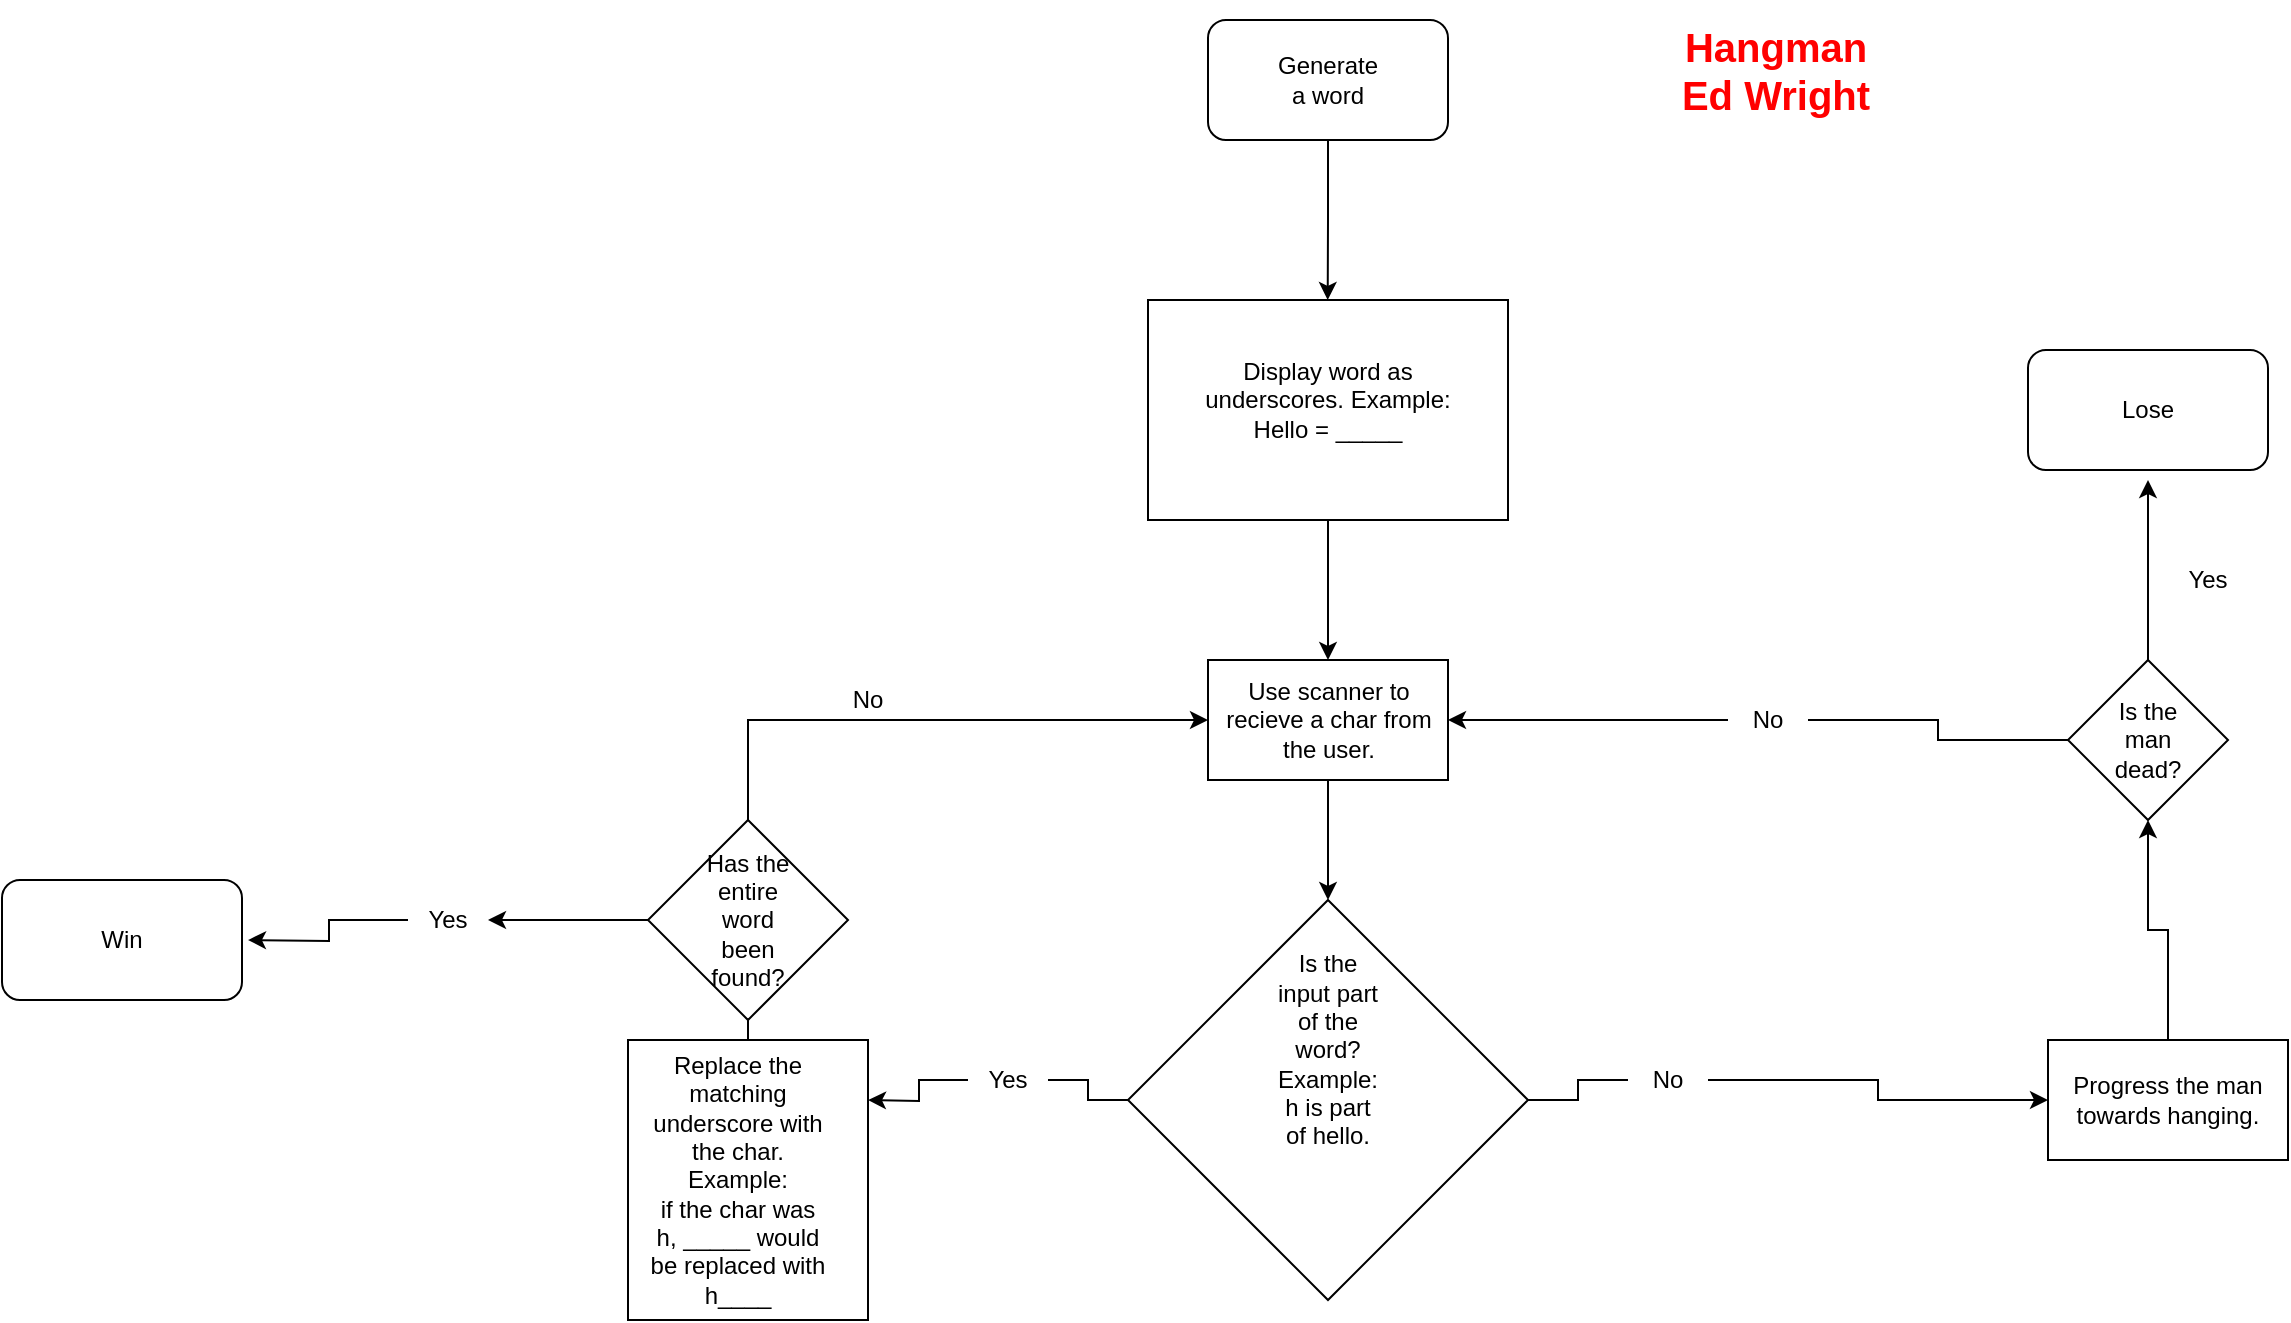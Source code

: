 <mxfile version="15.2.5" type="github">
  <diagram id="C5RBs43oDa-KdzZeNtuy" name="Page-1">
    <mxGraphModel dx="1973" dy="1796" grid="1" gridSize="10" guides="1" tooltips="1" connect="1" arrows="1" fold="1" page="1" pageScale="1" pageWidth="827" pageHeight="1169" math="0" shadow="0">
      <root>
        <mxCell id="WIyWlLk6GJQsqaUBKTNV-0" />
        <mxCell id="WIyWlLk6GJQsqaUBKTNV-1" parent="WIyWlLk6GJQsqaUBKTNV-0" />
        <mxCell id="eb2SrduynrjElSOLybBa-2" value="&lt;b&gt;&lt;font color=&quot;#ff0000&quot;&gt;Hangman&lt;br&gt;Ed Wright&lt;/font&gt;&lt;/b&gt;" style="text;html=1;strokeColor=none;fillColor=none;align=center;verticalAlign=middle;whiteSpace=wrap;rounded=0;strokeWidth=4;fontSize=20;" vertex="1" parent="WIyWlLk6GJQsqaUBKTNV-1">
          <mxGeometry x="414" y="-720" width="120" height="70" as="geometry" />
        </mxCell>
        <mxCell id="eb2SrduynrjElSOLybBa-27" style="edgeStyle=orthogonalEdgeStyle;rounded=0;orthogonalLoop=1;jettySize=auto;html=1;exitX=0.5;exitY=1;exitDx=0;exitDy=0;fontSize=12;" edge="1" parent="WIyWlLk6GJQsqaUBKTNV-1" source="eb2SrduynrjElSOLybBa-25">
          <mxGeometry relative="1" as="geometry">
            <mxPoint x="249.857" y="-570" as="targetPoint" />
          </mxGeometry>
        </mxCell>
        <mxCell id="eb2SrduynrjElSOLybBa-25" value="" style="rounded=1;whiteSpace=wrap;html=1;fontSize=12;strokeWidth=1;" vertex="1" parent="WIyWlLk6GJQsqaUBKTNV-1">
          <mxGeometry x="190" y="-710" width="120" height="60" as="geometry" />
        </mxCell>
        <mxCell id="eb2SrduynrjElSOLybBa-26" value="Generate a word" style="text;html=1;strokeColor=none;fillColor=none;align=center;verticalAlign=middle;whiteSpace=wrap;rounded=0;fontSize=12;" vertex="1" parent="WIyWlLk6GJQsqaUBKTNV-1">
          <mxGeometry x="230" y="-690" width="40" height="20" as="geometry" />
        </mxCell>
        <mxCell id="eb2SrduynrjElSOLybBa-35" style="edgeStyle=orthogonalEdgeStyle;rounded=0;orthogonalLoop=1;jettySize=auto;html=1;fontSize=12;" edge="1" parent="WIyWlLk6GJQsqaUBKTNV-1" source="eb2SrduynrjElSOLybBa-31">
          <mxGeometry relative="1" as="geometry">
            <mxPoint x="250" y="-390" as="targetPoint" />
          </mxGeometry>
        </mxCell>
        <mxCell id="eb2SrduynrjElSOLybBa-31" value="" style="rounded=0;whiteSpace=wrap;html=1;fontSize=12;strokeWidth=1;" vertex="1" parent="WIyWlLk6GJQsqaUBKTNV-1">
          <mxGeometry x="160" y="-570" width="180" height="110" as="geometry" />
        </mxCell>
        <mxCell id="eb2SrduynrjElSOLybBa-32" value="Display word as underscores. Example:&lt;br&gt;Hello = _____" style="text;html=1;strokeColor=none;fillColor=none;align=center;verticalAlign=middle;whiteSpace=wrap;rounded=0;fontSize=12;" vertex="1" parent="WIyWlLk6GJQsqaUBKTNV-1">
          <mxGeometry x="175" y="-550" width="150" height="60" as="geometry" />
        </mxCell>
        <mxCell id="eb2SrduynrjElSOLybBa-36" value="" style="rounded=0;whiteSpace=wrap;html=1;fontSize=12;strokeWidth=1;" vertex="1" parent="WIyWlLk6GJQsqaUBKTNV-1">
          <mxGeometry x="190" y="-390" width="120" height="60" as="geometry" />
        </mxCell>
        <mxCell id="eb2SrduynrjElSOLybBa-40" value="" style="edgeStyle=orthogonalEdgeStyle;rounded=0;orthogonalLoop=1;jettySize=auto;html=1;fontSize=12;" edge="1" parent="WIyWlLk6GJQsqaUBKTNV-1" source="eb2SrduynrjElSOLybBa-38" target="eb2SrduynrjElSOLybBa-39">
          <mxGeometry relative="1" as="geometry" />
        </mxCell>
        <mxCell id="eb2SrduynrjElSOLybBa-38" value="Use scanner to recieve a char from the user." style="text;html=1;strokeColor=none;fillColor=none;align=center;verticalAlign=middle;whiteSpace=wrap;rounded=0;fontSize=12;" vertex="1" parent="WIyWlLk6GJQsqaUBKTNV-1">
          <mxGeometry x="192.5" y="-390" width="115" height="60" as="geometry" />
        </mxCell>
        <mxCell id="eb2SrduynrjElSOLybBa-43" style="edgeStyle=orthogonalEdgeStyle;rounded=0;orthogonalLoop=1;jettySize=auto;html=1;fontSize=12;startArrow=none;entryX=0;entryY=0.5;entryDx=0;entryDy=0;" edge="1" parent="WIyWlLk6GJQsqaUBKTNV-1" source="eb2SrduynrjElSOLybBa-48" target="eb2SrduynrjElSOLybBa-50">
          <mxGeometry relative="1" as="geometry">
            <mxPoint x="500.0" y="-170.0" as="targetPoint" />
          </mxGeometry>
        </mxCell>
        <mxCell id="eb2SrduynrjElSOLybBa-44" style="edgeStyle=orthogonalEdgeStyle;rounded=0;orthogonalLoop=1;jettySize=auto;html=1;fontSize=12;startArrow=none;" edge="1" parent="WIyWlLk6GJQsqaUBKTNV-1" source="eb2SrduynrjElSOLybBa-46">
          <mxGeometry relative="1" as="geometry">
            <mxPoint x="20" y="-170.0" as="targetPoint" />
          </mxGeometry>
        </mxCell>
        <mxCell id="eb2SrduynrjElSOLybBa-39" value="" style="rhombus;whiteSpace=wrap;html=1;fontSize=12;strokeWidth=1;" vertex="1" parent="WIyWlLk6GJQsqaUBKTNV-1">
          <mxGeometry x="150" y="-270" width="200" height="200" as="geometry" />
        </mxCell>
        <mxCell id="eb2SrduynrjElSOLybBa-42" value="Is the input part of the word? Example: h is part of hello." style="text;html=1;strokeColor=none;fillColor=none;align=center;verticalAlign=middle;whiteSpace=wrap;rounded=0;fontSize=12;" vertex="1" parent="WIyWlLk6GJQsqaUBKTNV-1">
          <mxGeometry x="225" y="-210" width="50" height="30" as="geometry" />
        </mxCell>
        <mxCell id="eb2SrduynrjElSOLybBa-46" value="Yes" style="text;html=1;strokeColor=none;fillColor=none;align=center;verticalAlign=middle;whiteSpace=wrap;rounded=0;fontSize=12;" vertex="1" parent="WIyWlLk6GJQsqaUBKTNV-1">
          <mxGeometry x="70" y="-190" width="40" height="20" as="geometry" />
        </mxCell>
        <mxCell id="eb2SrduynrjElSOLybBa-47" value="" style="edgeStyle=orthogonalEdgeStyle;rounded=0;orthogonalLoop=1;jettySize=auto;html=1;fontSize=12;endArrow=none;" edge="1" parent="WIyWlLk6GJQsqaUBKTNV-1" source="eb2SrduynrjElSOLybBa-39" target="eb2SrduynrjElSOLybBa-46">
          <mxGeometry relative="1" as="geometry">
            <mxPoint x="20" y="-170.0" as="targetPoint" />
            <mxPoint x="150" y="-170.0" as="sourcePoint" />
          </mxGeometry>
        </mxCell>
        <mxCell id="eb2SrduynrjElSOLybBa-48" value="No" style="text;html=1;strokeColor=none;fillColor=none;align=center;verticalAlign=middle;whiteSpace=wrap;rounded=0;fontSize=12;" vertex="1" parent="WIyWlLk6GJQsqaUBKTNV-1">
          <mxGeometry x="400" y="-190" width="40" height="20" as="geometry" />
        </mxCell>
        <mxCell id="eb2SrduynrjElSOLybBa-49" value="" style="edgeStyle=orthogonalEdgeStyle;rounded=0;orthogonalLoop=1;jettySize=auto;html=1;fontSize=12;endArrow=none;" edge="1" parent="WIyWlLk6GJQsqaUBKTNV-1" source="eb2SrduynrjElSOLybBa-39" target="eb2SrduynrjElSOLybBa-48">
          <mxGeometry relative="1" as="geometry">
            <mxPoint x="500.0" y="-170.0" as="targetPoint" />
            <mxPoint x="350.0" y="-170.0" as="sourcePoint" />
          </mxGeometry>
        </mxCell>
        <mxCell id="eb2SrduynrjElSOLybBa-61" style="edgeStyle=orthogonalEdgeStyle;rounded=0;orthogonalLoop=1;jettySize=auto;html=1;entryX=0.5;entryY=1;entryDx=0;entryDy=0;fontSize=12;" edge="1" parent="WIyWlLk6GJQsqaUBKTNV-1" source="eb2SrduynrjElSOLybBa-50" target="eb2SrduynrjElSOLybBa-58">
          <mxGeometry relative="1" as="geometry" />
        </mxCell>
        <mxCell id="eb2SrduynrjElSOLybBa-50" value="Progress the man towards hanging." style="rounded=0;whiteSpace=wrap;html=1;fontSize=12;strokeWidth=1;" vertex="1" parent="WIyWlLk6GJQsqaUBKTNV-1">
          <mxGeometry x="610" y="-200" width="120" height="60" as="geometry" />
        </mxCell>
        <mxCell id="eb2SrduynrjElSOLybBa-55" style="edgeStyle=orthogonalEdgeStyle;rounded=0;orthogonalLoop=1;jettySize=auto;html=1;fontSize=12;entryX=0;entryY=0.5;entryDx=0;entryDy=0;" edge="1" parent="WIyWlLk6GJQsqaUBKTNV-1" source="eb2SrduynrjElSOLybBa-52" target="eb2SrduynrjElSOLybBa-36">
          <mxGeometry relative="1" as="geometry">
            <mxPoint x="170" y="-350" as="targetPoint" />
            <Array as="points">
              <mxPoint x="-40" y="-360" />
            </Array>
          </mxGeometry>
        </mxCell>
        <mxCell id="eb2SrduynrjElSOLybBa-52" value="" style="rounded=0;whiteSpace=wrap;html=1;fontSize=12;strokeWidth=1;" vertex="1" parent="WIyWlLk6GJQsqaUBKTNV-1">
          <mxGeometry x="-100" y="-200" width="120" height="140" as="geometry" />
        </mxCell>
        <mxCell id="eb2SrduynrjElSOLybBa-53" value="Replace the matching underscore with the char. Example:&lt;br&gt;if the char was h, _____ would be replaced with h____" style="text;html=1;strokeColor=none;fillColor=none;align=center;verticalAlign=middle;whiteSpace=wrap;rounded=0;fontSize=12;" vertex="1" parent="WIyWlLk6GJQsqaUBKTNV-1">
          <mxGeometry x="-90" y="-140" width="90" height="20" as="geometry" />
        </mxCell>
        <mxCell id="eb2SrduynrjElSOLybBa-62" style="edgeStyle=orthogonalEdgeStyle;rounded=0;orthogonalLoop=1;jettySize=auto;html=1;entryX=1;entryY=0.5;entryDx=0;entryDy=0;fontSize=12;startArrow=none;" edge="1" parent="WIyWlLk6GJQsqaUBKTNV-1" source="eb2SrduynrjElSOLybBa-63" target="eb2SrduynrjElSOLybBa-36">
          <mxGeometry relative="1" as="geometry" />
        </mxCell>
        <mxCell id="eb2SrduynrjElSOLybBa-65" style="edgeStyle=orthogonalEdgeStyle;rounded=0;orthogonalLoop=1;jettySize=auto;html=1;fontSize=12;" edge="1" parent="WIyWlLk6GJQsqaUBKTNV-1" source="eb2SrduynrjElSOLybBa-58">
          <mxGeometry relative="1" as="geometry">
            <mxPoint x="660" y="-480" as="targetPoint" />
          </mxGeometry>
        </mxCell>
        <mxCell id="eb2SrduynrjElSOLybBa-58" value="" style="rhombus;whiteSpace=wrap;html=1;fontSize=12;strokeWidth=1;" vertex="1" parent="WIyWlLk6GJQsqaUBKTNV-1">
          <mxGeometry x="620" y="-390" width="80" height="80" as="geometry" />
        </mxCell>
        <mxCell id="eb2SrduynrjElSOLybBa-60" value="&lt;span style=&quot;font-style: normal&quot;&gt;Is the man dead?&lt;/span&gt;" style="text;html=1;strokeColor=none;fillColor=none;align=center;verticalAlign=middle;whiteSpace=wrap;rounded=0;fontSize=12;fontStyle=2" vertex="1" parent="WIyWlLk6GJQsqaUBKTNV-1">
          <mxGeometry x="640" y="-360" width="40" height="20" as="geometry" />
        </mxCell>
        <mxCell id="eb2SrduynrjElSOLybBa-63" value="No" style="text;html=1;strokeColor=none;fillColor=none;align=center;verticalAlign=middle;whiteSpace=wrap;rounded=0;fontSize=12;" vertex="1" parent="WIyWlLk6GJQsqaUBKTNV-1">
          <mxGeometry x="450" y="-370" width="40" height="20" as="geometry" />
        </mxCell>
        <mxCell id="eb2SrduynrjElSOLybBa-64" value="" style="edgeStyle=orthogonalEdgeStyle;rounded=0;orthogonalLoop=1;jettySize=auto;html=1;entryX=1;entryY=0.5;entryDx=0;entryDy=0;fontSize=12;endArrow=none;" edge="1" parent="WIyWlLk6GJQsqaUBKTNV-1" source="eb2SrduynrjElSOLybBa-58" target="eb2SrduynrjElSOLybBa-63">
          <mxGeometry relative="1" as="geometry">
            <mxPoint x="620" y="-350.0" as="sourcePoint" />
            <mxPoint x="310" y="-360" as="targetPoint" />
          </mxGeometry>
        </mxCell>
        <mxCell id="eb2SrduynrjElSOLybBa-67" value="Yes" style="text;html=1;strokeColor=none;fillColor=none;align=center;verticalAlign=middle;whiteSpace=wrap;rounded=0;fontSize=12;" vertex="1" parent="WIyWlLk6GJQsqaUBKTNV-1">
          <mxGeometry x="670" y="-440" width="40" height="20" as="geometry" />
        </mxCell>
        <mxCell id="eb2SrduynrjElSOLybBa-68" value="" style="rounded=1;whiteSpace=wrap;html=1;fontSize=12;strokeWidth=1;" vertex="1" parent="WIyWlLk6GJQsqaUBKTNV-1">
          <mxGeometry x="600" y="-545" width="120" height="60" as="geometry" />
        </mxCell>
        <mxCell id="eb2SrduynrjElSOLybBa-69" value="Lose" style="text;html=1;strokeColor=none;fillColor=none;align=center;verticalAlign=middle;whiteSpace=wrap;rounded=0;fontSize=12;" vertex="1" parent="WIyWlLk6GJQsqaUBKTNV-1">
          <mxGeometry x="640" y="-525" width="40" height="20" as="geometry" />
        </mxCell>
        <mxCell id="eb2SrduynrjElSOLybBa-74" style="edgeStyle=orthogonalEdgeStyle;rounded=0;orthogonalLoop=1;jettySize=auto;html=1;exitX=0;exitY=0.5;exitDx=0;exitDy=0;fontSize=12;" edge="1" parent="WIyWlLk6GJQsqaUBKTNV-1" source="eb2SrduynrjElSOLybBa-70" target="eb2SrduynrjElSOLybBa-76">
          <mxGeometry relative="1" as="geometry">
            <mxPoint x="-240" y="-260" as="targetPoint" />
          </mxGeometry>
        </mxCell>
        <mxCell id="eb2SrduynrjElSOLybBa-70" value="" style="rhombus;whiteSpace=wrap;html=1;fontSize=12;strokeWidth=1;" vertex="1" parent="WIyWlLk6GJQsqaUBKTNV-1">
          <mxGeometry x="-90" y="-310" width="100" height="100" as="geometry" />
        </mxCell>
        <mxCell id="eb2SrduynrjElSOLybBa-72" value="Has the entire word been found?" style="text;html=1;strokeColor=none;fillColor=none;align=center;verticalAlign=middle;whiteSpace=wrap;rounded=0;fontSize=12;" vertex="1" parent="WIyWlLk6GJQsqaUBKTNV-1">
          <mxGeometry x="-65" y="-285" width="50" height="50" as="geometry" />
        </mxCell>
        <mxCell id="eb2SrduynrjElSOLybBa-73" value="No" style="text;html=1;strokeColor=none;fillColor=none;align=center;verticalAlign=middle;whiteSpace=wrap;rounded=0;fontSize=12;" vertex="1" parent="WIyWlLk6GJQsqaUBKTNV-1">
          <mxGeometry y="-380" width="40" height="20" as="geometry" />
        </mxCell>
        <mxCell id="eb2SrduynrjElSOLybBa-77" style="edgeStyle=orthogonalEdgeStyle;rounded=0;orthogonalLoop=1;jettySize=auto;html=1;fontSize=12;" edge="1" parent="WIyWlLk6GJQsqaUBKTNV-1" source="eb2SrduynrjElSOLybBa-76">
          <mxGeometry relative="1" as="geometry">
            <mxPoint x="-290" y="-250.0" as="targetPoint" />
          </mxGeometry>
        </mxCell>
        <mxCell id="eb2SrduynrjElSOLybBa-76" value="Yes" style="text;html=1;strokeColor=none;fillColor=none;align=center;verticalAlign=middle;whiteSpace=wrap;rounded=0;fontSize=12;" vertex="1" parent="WIyWlLk6GJQsqaUBKTNV-1">
          <mxGeometry x="-210" y="-270.0" width="40" height="20" as="geometry" />
        </mxCell>
        <mxCell id="eb2SrduynrjElSOLybBa-78" value="" style="rounded=1;whiteSpace=wrap;html=1;fontSize=12;strokeWidth=1;" vertex="1" parent="WIyWlLk6GJQsqaUBKTNV-1">
          <mxGeometry x="-413" y="-280" width="120" height="60" as="geometry" />
        </mxCell>
        <mxCell id="eb2SrduynrjElSOLybBa-79" value="Win" style="text;html=1;strokeColor=none;fillColor=none;align=center;verticalAlign=middle;whiteSpace=wrap;rounded=0;fontSize=12;" vertex="1" parent="WIyWlLk6GJQsqaUBKTNV-1">
          <mxGeometry x="-373" y="-260" width="40" height="20" as="geometry" />
        </mxCell>
      </root>
    </mxGraphModel>
  </diagram>
</mxfile>
